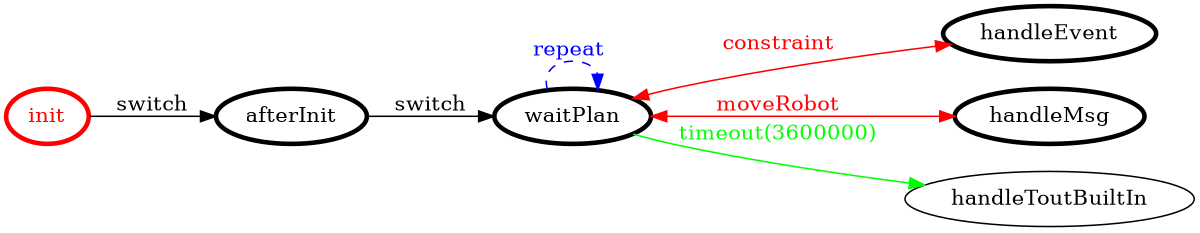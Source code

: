 /*
*
* A GraphViz DOT FSM description 
* Please use a GraphViz visualizer (like http://www.webgraphviz.com)
*  
*/

digraph finite_state_machine {
	rankdir=LR
	size="8,5"
	
	init [ color = red ][ fontcolor = red ][ penwidth = 3 ]
	waitPlan [ color = black ][ fontcolor = black ][ penwidth = 3 ]
	handleEvent [ color = black ][ fontcolor = black ][ penwidth = 3 ]
	afterInit [ color = black ][ fontcolor = black ][ penwidth = 3 ]
	handleMsg [ color = black ][ fontcolor = black ][ penwidth = 3 ]
	
	waitPlan -> handleEvent [ label = "constraint" ][ color = red ][ fontcolor = red ][ dir = both ]
	init -> afterInit [ label = "switch" ][ color = black ][ fontcolor = black ]
	afterInit -> waitPlan [ label = "switch" ][ color = black ][ fontcolor = black ]
	waitPlan -> handleToutBuiltIn [ label = "timeout(3600000)" ][ color = green ][ fontcolor = green ]
	waitPlan -> waitPlan [ label = "repeat "][ style = dashed ][ color = blue ][ fontcolor = blue ]
	waitPlan -> handleMsg [ label = "moveRobot" ][ color = red ][ fontcolor = red ][ dir = both ]
}
